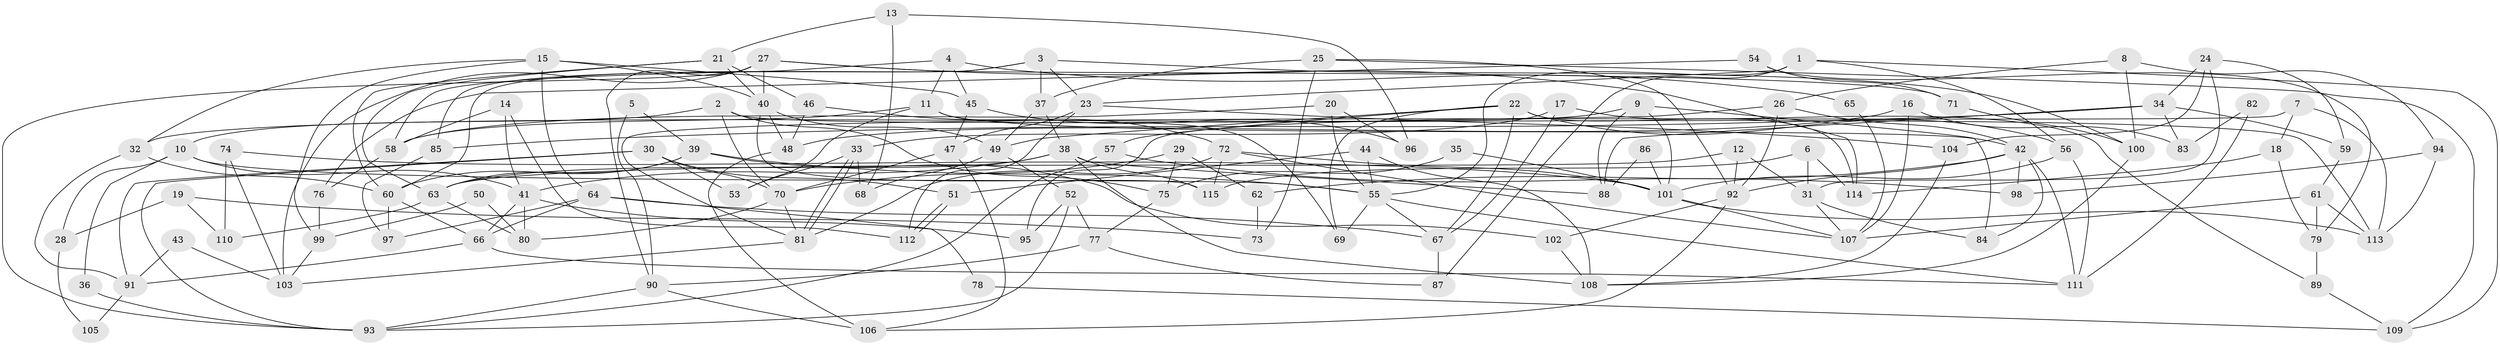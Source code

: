 // coarse degree distribution, {7: 0.12162162162162163, 4: 0.20270270270270271, 5: 0.21621621621621623, 6: 0.05405405405405406, 2: 0.02702702702702703, 3: 0.25675675675675674, 8: 0.05405405405405406, 9: 0.04054054054054054, 11: 0.013513513513513514, 10: 0.013513513513513514}
// Generated by graph-tools (version 1.1) at 2025/23/03/03/25 07:23:59]
// undirected, 115 vertices, 230 edges
graph export_dot {
graph [start="1"]
  node [color=gray90,style=filled];
  1;
  2;
  3;
  4;
  5;
  6;
  7;
  8;
  9;
  10;
  11;
  12;
  13;
  14;
  15;
  16;
  17;
  18;
  19;
  20;
  21;
  22;
  23;
  24;
  25;
  26;
  27;
  28;
  29;
  30;
  31;
  32;
  33;
  34;
  35;
  36;
  37;
  38;
  39;
  40;
  41;
  42;
  43;
  44;
  45;
  46;
  47;
  48;
  49;
  50;
  51;
  52;
  53;
  54;
  55;
  56;
  57;
  58;
  59;
  60;
  61;
  62;
  63;
  64;
  65;
  66;
  67;
  68;
  69;
  70;
  71;
  72;
  73;
  74;
  75;
  76;
  77;
  78;
  79;
  80;
  81;
  82;
  83;
  84;
  85;
  86;
  87;
  88;
  89;
  90;
  91;
  92;
  93;
  94;
  95;
  96;
  97;
  98;
  99;
  100;
  101;
  102;
  103;
  104;
  105;
  106;
  107;
  108;
  109;
  110;
  111;
  112;
  113;
  114;
  115;
  1 -- 23;
  1 -- 55;
  1 -- 56;
  1 -- 87;
  1 -- 109;
  2 -- 70;
  2 -- 113;
  2 -- 10;
  2 -- 75;
  3 -- 100;
  3 -- 60;
  3 -- 23;
  3 -- 37;
  3 -- 85;
  4 -- 11;
  4 -- 58;
  4 -- 45;
  4 -- 65;
  5 -- 39;
  5 -- 90;
  6 -- 31;
  6 -- 115;
  6 -- 114;
  7 -- 113;
  7 -- 81;
  7 -- 18;
  8 -- 26;
  8 -- 94;
  8 -- 100;
  9 -- 32;
  9 -- 101;
  9 -- 84;
  9 -- 88;
  10 -- 41;
  10 -- 28;
  10 -- 36;
  10 -- 55;
  11 -- 53;
  11 -- 69;
  11 -- 42;
  11 -- 58;
  12 -- 31;
  12 -- 63;
  12 -- 92;
  13 -- 68;
  13 -- 96;
  13 -- 21;
  14 -- 112;
  14 -- 41;
  14 -- 58;
  15 -- 45;
  15 -- 40;
  15 -- 32;
  15 -- 64;
  15 -- 99;
  16 -- 107;
  16 -- 48;
  16 -- 83;
  17 -- 89;
  17 -- 67;
  17 -- 33;
  18 -- 114;
  18 -- 79;
  19 -- 73;
  19 -- 110;
  19 -- 28;
  20 -- 58;
  20 -- 55;
  20 -- 96;
  21 -- 60;
  21 -- 40;
  21 -- 46;
  21 -- 63;
  22 -- 49;
  22 -- 67;
  22 -- 56;
  22 -- 57;
  22 -- 69;
  22 -- 114;
  23 -- 47;
  23 -- 104;
  23 -- 112;
  24 -- 59;
  24 -- 104;
  24 -- 31;
  24 -- 34;
  25 -- 92;
  25 -- 37;
  25 -- 73;
  25 -- 109;
  26 -- 92;
  26 -- 42;
  26 -- 95;
  27 -- 90;
  27 -- 114;
  27 -- 40;
  27 -- 71;
  27 -- 93;
  27 -- 103;
  28 -- 105;
  29 -- 75;
  29 -- 70;
  29 -- 62;
  30 -- 91;
  30 -- 93;
  30 -- 51;
  30 -- 53;
  30 -- 70;
  31 -- 84;
  31 -- 107;
  32 -- 60;
  32 -- 91;
  33 -- 81;
  33 -- 81;
  33 -- 53;
  33 -- 68;
  34 -- 88;
  34 -- 59;
  34 -- 83;
  34 -- 85;
  35 -- 75;
  35 -- 101;
  36 -- 93;
  37 -- 38;
  37 -- 49;
  38 -- 108;
  38 -- 63;
  38 -- 41;
  38 -- 88;
  38 -- 115;
  39 -- 63;
  39 -- 55;
  39 -- 60;
  39 -- 102;
  40 -- 48;
  40 -- 49;
  40 -- 115;
  41 -- 95;
  41 -- 66;
  41 -- 80;
  42 -- 111;
  42 -- 62;
  42 -- 84;
  42 -- 92;
  42 -- 98;
  43 -- 91;
  43 -- 103;
  44 -- 55;
  44 -- 51;
  44 -- 108;
  45 -- 47;
  45 -- 96;
  46 -- 72;
  46 -- 48;
  47 -- 70;
  47 -- 106;
  48 -- 106;
  49 -- 52;
  49 -- 68;
  50 -- 80;
  50 -- 99;
  51 -- 112;
  51 -- 112;
  52 -- 77;
  52 -- 93;
  52 -- 95;
  54 -- 76;
  54 -- 71;
  54 -- 79;
  55 -- 111;
  55 -- 67;
  55 -- 69;
  56 -- 101;
  56 -- 111;
  57 -- 93;
  57 -- 98;
  58 -- 76;
  59 -- 61;
  60 -- 66;
  60 -- 97;
  61 -- 79;
  61 -- 107;
  61 -- 113;
  62 -- 73;
  63 -- 80;
  63 -- 110;
  64 -- 97;
  64 -- 66;
  64 -- 67;
  64 -- 78;
  65 -- 107;
  66 -- 91;
  66 -- 111;
  67 -- 87;
  70 -- 81;
  70 -- 80;
  71 -- 100;
  72 -- 107;
  72 -- 115;
  72 -- 81;
  72 -- 101;
  74 -- 103;
  74 -- 101;
  74 -- 110;
  75 -- 77;
  76 -- 99;
  77 -- 87;
  77 -- 90;
  78 -- 109;
  79 -- 89;
  81 -- 103;
  82 -- 111;
  82 -- 83;
  85 -- 97;
  86 -- 88;
  86 -- 101;
  89 -- 109;
  90 -- 106;
  90 -- 93;
  91 -- 105;
  92 -- 102;
  92 -- 106;
  94 -- 98;
  94 -- 113;
  99 -- 103;
  100 -- 108;
  101 -- 107;
  101 -- 113;
  102 -- 108;
  104 -- 108;
}
